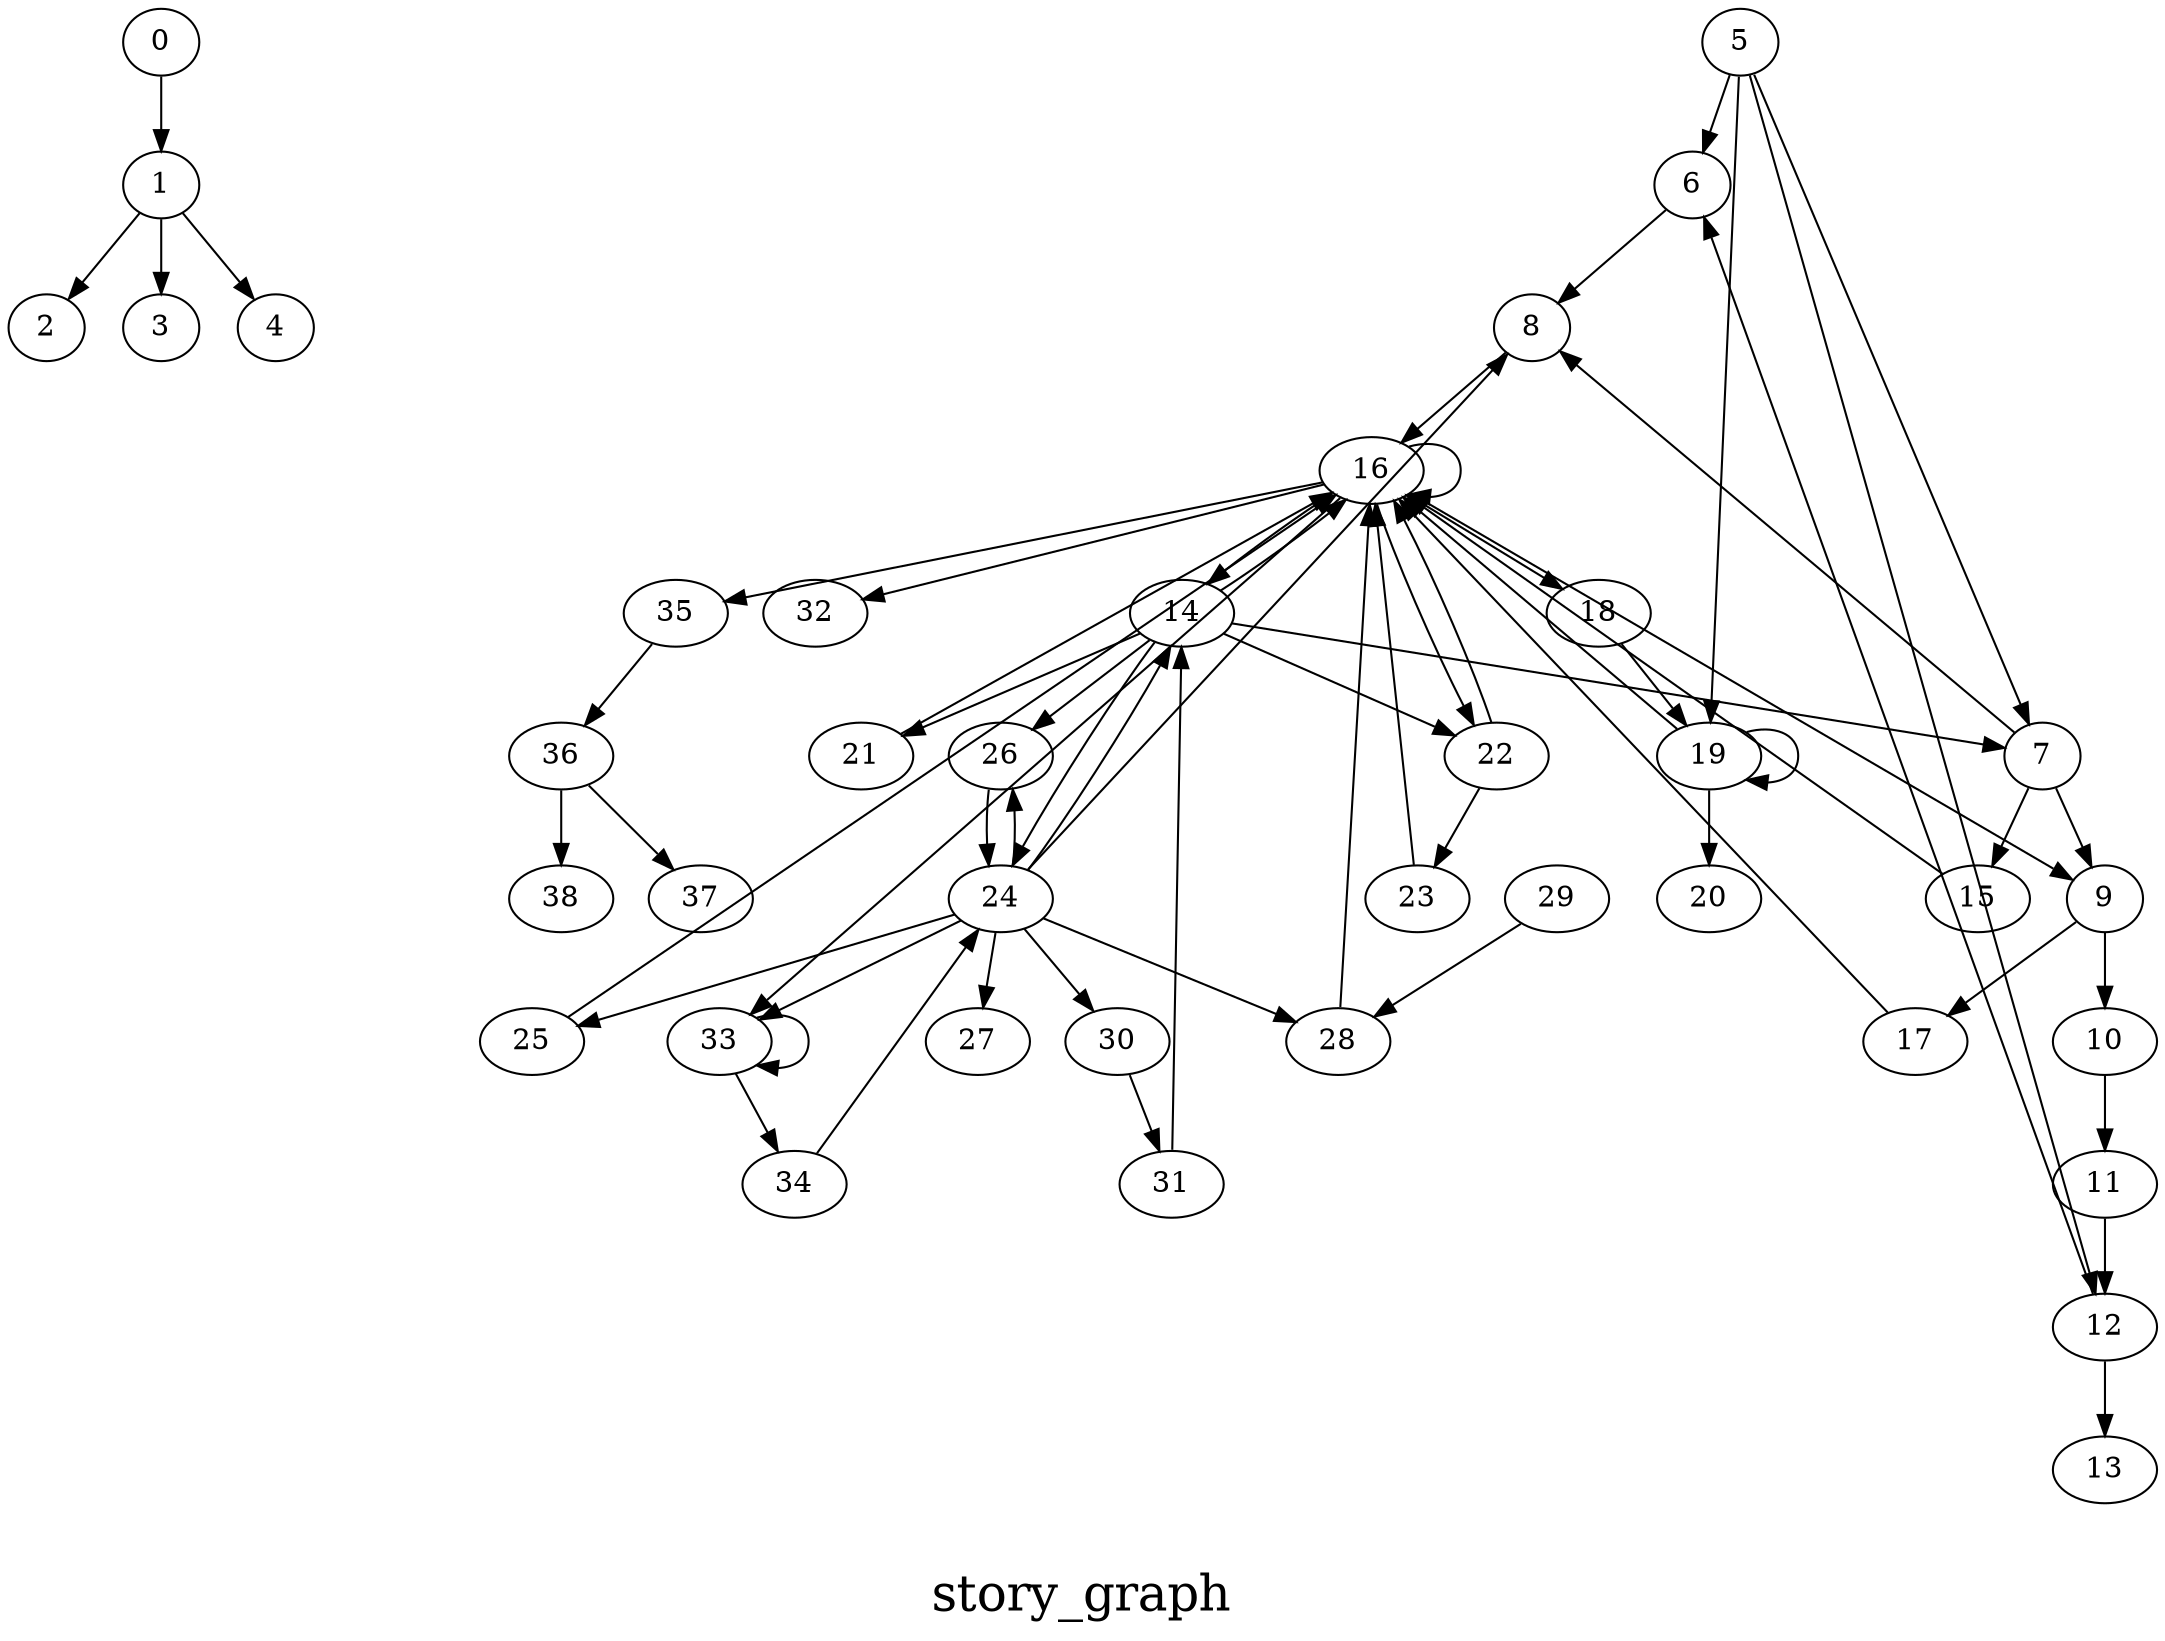 /*****
story_graph
*****/

digraph G {
  graph [splines=false overlap=false]
  node  [shape=ellipse, width=0.3, height=0.3]
  0 ;
  1 ;
  2 ;
  3 ;
  4 ;
  5 ;
  6 ;
  7 ;
  8 ;
  9 ;
  10 ;
  11 ;
  12 ;
  13 ;
  14 ;
  15 ;
  16 ;
  17 ;
  18 ;
  19 ;
  20 ;
  21 ;
  22 ;
  23 ;
  24 ;
  25 ;
  26 ;
  27 ;
  28 ;
  29 ;
  30 ;
  31 ;
  32 ;
  33 ;
  34 ;
  35 ;
  36 ;
  37 ;
  38 ;
  0 -> 1;
  1 -> 2;
  1 -> 3;
  1 -> 4;
  5 -> 6;
  5 -> 7;
  5 -> 12;
  5 -> 19;
  6 -> 8;
  7 -> 8;
  7 -> 9;
  7 -> 15;
  8 -> 16;
  9 -> 10;
  9 -> 17;
  10 -> 11;
  11 -> 12;
  12 -> 6;
  12 -> 13;
  14 -> 7;
  14 -> 16;
  14 -> 21;
  14 -> 22;
  14 -> 24;
  14 -> 26;
  15 -> 16;
  16 -> 9;
  16 -> 14;
  16 -> 16;
  16 -> 18;
  16 -> 22;
  16 -> 32;
  16 -> 33;
  16 -> 35;
  17 -> 16;
  18 -> 19;
  19 -> 16;
  19 -> 19;
  19 -> 20;
  21 -> 16;
  22 -> 16;
  22 -> 23;
  23 -> 16;
  24 -> 8;
  24 -> 14;
  24 -> 25;
  24 -> 26;
  24 -> 27;
  24 -> 28;
  24 -> 30;
  24 -> 33;
  25 -> 16;
  26 -> 24;
  28 -> 16;
  29 -> 28;
  30 -> 31;
  31 -> 14;
  33 -> 33;
  33 -> 34;
  34 -> 24;
  35 -> 36;
  36 -> 37;
  36 -> 38;
  label = "\nstory_graph\n";  fontsize=24;
}
